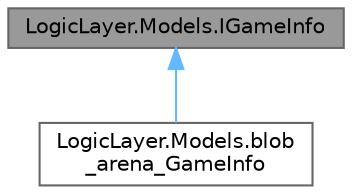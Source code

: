 digraph "LogicLayer.Models.IGameInfo"
{
 // LATEX_PDF_SIZE
  bgcolor="transparent";
  edge [fontname=Helvetica,fontsize=10,labelfontname=Helvetica,labelfontsize=10];
  node [fontname=Helvetica,fontsize=10,shape=box,height=0.2,width=0.4];
  Node1 [id="Node000001",label="LogicLayer.Models.IGameInfo",height=0.2,width=0.4,color="gray40", fillcolor="grey60", style="filled", fontcolor="black",tooltip=" "];
  Node1 -> Node2 [id="edge1_Node000001_Node000002",dir="back",color="steelblue1",style="solid",tooltip=" "];
  Node2 [id="Node000002",label="LogicLayer.Models.blob\l_arena_GameInfo",height=0.2,width=0.4,color="gray40", fillcolor="white", style="filled",URL="$class_logic_layer_1_1_models_1_1blob__arena___game_info.html",tooltip="Dojo model, Info about the game, used to dictate the state of the game, if only one fo the fiels in t..."];
}
